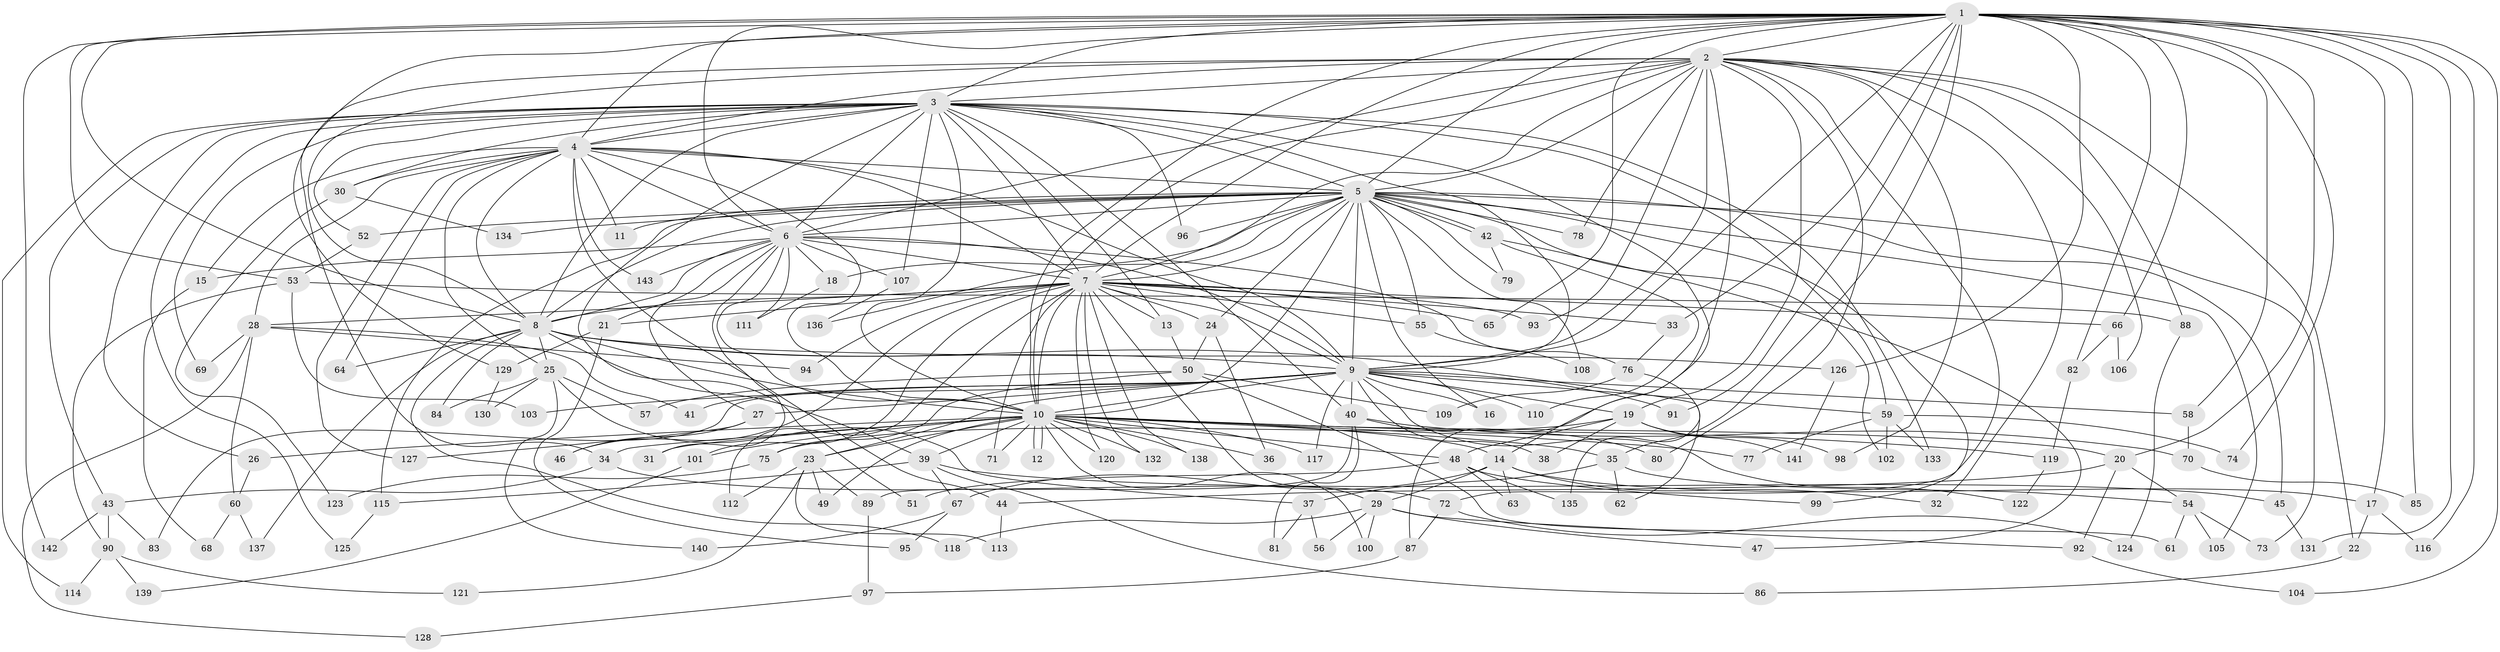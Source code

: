 // coarse degree distribution, {23: 0.0196078431372549, 28: 0.0196078431372549, 15: 0.00980392156862745, 26: 0.00980392156862745, 14: 0.00980392156862745, 24: 0.00980392156862745, 22: 0.00980392156862745, 2: 0.4803921568627451, 3: 0.17647058823529413, 9: 0.00980392156862745, 7: 0.0392156862745098, 5: 0.058823529411764705, 6: 0.06862745098039216, 4: 0.06862745098039216, 8: 0.00980392156862745}
// Generated by graph-tools (version 1.1) at 2025/51/02/27/25 19:51:52]
// undirected, 143 vertices, 311 edges
graph export_dot {
graph [start="1"]
  node [color=gray90,style=filled];
  1;
  2;
  3;
  4;
  5;
  6;
  7;
  8;
  9;
  10;
  11;
  12;
  13;
  14;
  15;
  16;
  17;
  18;
  19;
  20;
  21;
  22;
  23;
  24;
  25;
  26;
  27;
  28;
  29;
  30;
  31;
  32;
  33;
  34;
  35;
  36;
  37;
  38;
  39;
  40;
  41;
  42;
  43;
  44;
  45;
  46;
  47;
  48;
  49;
  50;
  51;
  52;
  53;
  54;
  55;
  56;
  57;
  58;
  59;
  60;
  61;
  62;
  63;
  64;
  65;
  66;
  67;
  68;
  69;
  70;
  71;
  72;
  73;
  74;
  75;
  76;
  77;
  78;
  79;
  80;
  81;
  82;
  83;
  84;
  85;
  86;
  87;
  88;
  89;
  90;
  91;
  92;
  93;
  94;
  95;
  96;
  97;
  98;
  99;
  100;
  101;
  102;
  103;
  104;
  105;
  106;
  107;
  108;
  109;
  110;
  111;
  112;
  113;
  114;
  115;
  116;
  117;
  118;
  119;
  120;
  121;
  122;
  123;
  124;
  125;
  126;
  127;
  128;
  129;
  130;
  131;
  132;
  133;
  134;
  135;
  136;
  137;
  138;
  139;
  140;
  141;
  142;
  143;
  1 -- 2;
  1 -- 3;
  1 -- 4;
  1 -- 5;
  1 -- 6;
  1 -- 7;
  1 -- 8;
  1 -- 9;
  1 -- 10;
  1 -- 17;
  1 -- 20;
  1 -- 33;
  1 -- 34;
  1 -- 35;
  1 -- 53;
  1 -- 58;
  1 -- 65;
  1 -- 66;
  1 -- 74;
  1 -- 82;
  1 -- 85;
  1 -- 91;
  1 -- 104;
  1 -- 116;
  1 -- 126;
  1 -- 131;
  1 -- 142;
  2 -- 3;
  2 -- 4;
  2 -- 5;
  2 -- 6;
  2 -- 7;
  2 -- 8;
  2 -- 9;
  2 -- 10;
  2 -- 19;
  2 -- 22;
  2 -- 32;
  2 -- 72;
  2 -- 78;
  2 -- 80;
  2 -- 87;
  2 -- 88;
  2 -- 93;
  2 -- 98;
  2 -- 106;
  2 -- 129;
  3 -- 4;
  3 -- 5;
  3 -- 6;
  3 -- 7;
  3 -- 8;
  3 -- 9;
  3 -- 10;
  3 -- 13;
  3 -- 14;
  3 -- 26;
  3 -- 30;
  3 -- 40;
  3 -- 43;
  3 -- 51;
  3 -- 52;
  3 -- 59;
  3 -- 69;
  3 -- 96;
  3 -- 107;
  3 -- 114;
  3 -- 125;
  3 -- 133;
  4 -- 5;
  4 -- 6;
  4 -- 7;
  4 -- 8;
  4 -- 9;
  4 -- 10;
  4 -- 11;
  4 -- 15;
  4 -- 25;
  4 -- 28;
  4 -- 30;
  4 -- 44;
  4 -- 64;
  4 -- 127;
  4 -- 143;
  5 -- 6;
  5 -- 7;
  5 -- 8;
  5 -- 9;
  5 -- 10;
  5 -- 11;
  5 -- 16;
  5 -- 18;
  5 -- 24;
  5 -- 42;
  5 -- 42;
  5 -- 45;
  5 -- 52;
  5 -- 55;
  5 -- 73;
  5 -- 78;
  5 -- 79;
  5 -- 96;
  5 -- 99;
  5 -- 102;
  5 -- 105;
  5 -- 108;
  5 -- 115;
  5 -- 134;
  5 -- 136;
  6 -- 7;
  6 -- 8;
  6 -- 9;
  6 -- 10;
  6 -- 15;
  6 -- 18;
  6 -- 21;
  6 -- 27;
  6 -- 31;
  6 -- 76;
  6 -- 107;
  6 -- 111;
  6 -- 143;
  7 -- 8;
  7 -- 9;
  7 -- 10;
  7 -- 13;
  7 -- 21;
  7 -- 24;
  7 -- 28;
  7 -- 29;
  7 -- 33;
  7 -- 46;
  7 -- 55;
  7 -- 65;
  7 -- 66;
  7 -- 71;
  7 -- 93;
  7 -- 94;
  7 -- 101;
  7 -- 112;
  7 -- 120;
  7 -- 132;
  7 -- 138;
  8 -- 9;
  8 -- 10;
  8 -- 25;
  8 -- 39;
  8 -- 62;
  8 -- 64;
  8 -- 84;
  8 -- 118;
  8 -- 126;
  8 -- 137;
  9 -- 10;
  9 -- 16;
  9 -- 19;
  9 -- 23;
  9 -- 27;
  9 -- 38;
  9 -- 40;
  9 -- 41;
  9 -- 58;
  9 -- 59;
  9 -- 83;
  9 -- 91;
  9 -- 103;
  9 -- 110;
  9 -- 117;
  9 -- 122;
  10 -- 12;
  10 -- 12;
  10 -- 14;
  10 -- 20;
  10 -- 23;
  10 -- 26;
  10 -- 31;
  10 -- 34;
  10 -- 35;
  10 -- 36;
  10 -- 39;
  10 -- 48;
  10 -- 49;
  10 -- 71;
  10 -- 77;
  10 -- 100;
  10 -- 101;
  10 -- 117;
  10 -- 119;
  10 -- 120;
  10 -- 132;
  10 -- 138;
  13 -- 50;
  14 -- 17;
  14 -- 29;
  14 -- 32;
  14 -- 63;
  14 -- 67;
  15 -- 68;
  17 -- 22;
  17 -- 116;
  18 -- 111;
  19 -- 38;
  19 -- 48;
  19 -- 75;
  19 -- 98;
  19 -- 141;
  20 -- 44;
  20 -- 54;
  20 -- 92;
  21 -- 95;
  21 -- 129;
  22 -- 86;
  23 -- 49;
  23 -- 89;
  23 -- 112;
  23 -- 113;
  23 -- 121;
  24 -- 36;
  24 -- 50;
  25 -- 37;
  25 -- 57;
  25 -- 84;
  25 -- 130;
  25 -- 140;
  26 -- 60;
  27 -- 46;
  27 -- 127;
  28 -- 41;
  28 -- 60;
  28 -- 69;
  28 -- 94;
  28 -- 128;
  29 -- 47;
  29 -- 56;
  29 -- 92;
  29 -- 100;
  29 -- 118;
  30 -- 123;
  30 -- 134;
  33 -- 76;
  34 -- 43;
  34 -- 72;
  35 -- 37;
  35 -- 54;
  35 -- 62;
  37 -- 56;
  37 -- 81;
  39 -- 45;
  39 -- 67;
  39 -- 86;
  39 -- 115;
  40 -- 70;
  40 -- 80;
  40 -- 81;
  40 -- 89;
  42 -- 47;
  42 -- 79;
  42 -- 110;
  43 -- 83;
  43 -- 90;
  43 -- 142;
  44 -- 113;
  45 -- 131;
  48 -- 51;
  48 -- 63;
  48 -- 99;
  48 -- 135;
  50 -- 57;
  50 -- 61;
  50 -- 75;
  50 -- 109;
  52 -- 53;
  53 -- 88;
  53 -- 90;
  53 -- 103;
  54 -- 61;
  54 -- 73;
  54 -- 105;
  55 -- 108;
  58 -- 70;
  59 -- 74;
  59 -- 77;
  59 -- 102;
  59 -- 133;
  60 -- 68;
  60 -- 137;
  66 -- 82;
  66 -- 106;
  67 -- 95;
  67 -- 140;
  70 -- 85;
  72 -- 87;
  72 -- 124;
  75 -- 123;
  76 -- 109;
  76 -- 135;
  82 -- 119;
  87 -- 97;
  88 -- 124;
  89 -- 97;
  90 -- 114;
  90 -- 121;
  90 -- 139;
  92 -- 104;
  97 -- 128;
  101 -- 139;
  107 -- 136;
  115 -- 125;
  119 -- 122;
  126 -- 141;
  129 -- 130;
}
